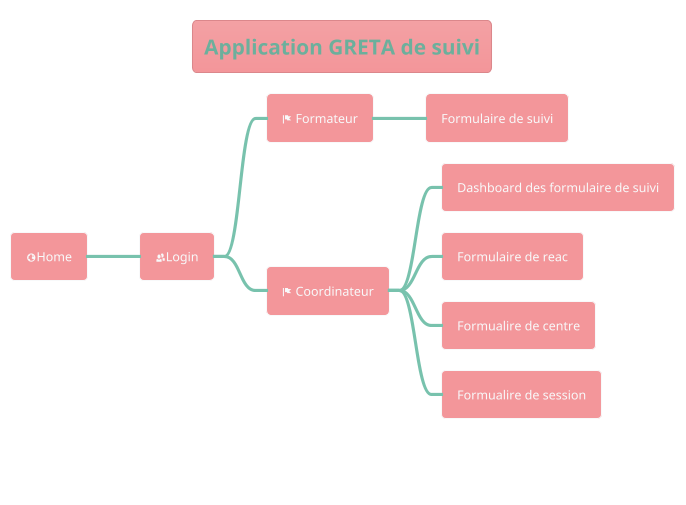 @startmindmap
!theme minty

caption Mind Map
title Application GRETA de suivi
* <&globe>Home
** <&people>Login
*** <&flag> Formateur
**** Formulaire de suivi
*** <&flag> Coordinateur
**** Dashboard des formulaire de suivi
**** Formulaire de reac
**** Formualire de centre
**** Formualire de session

@endmindmap
